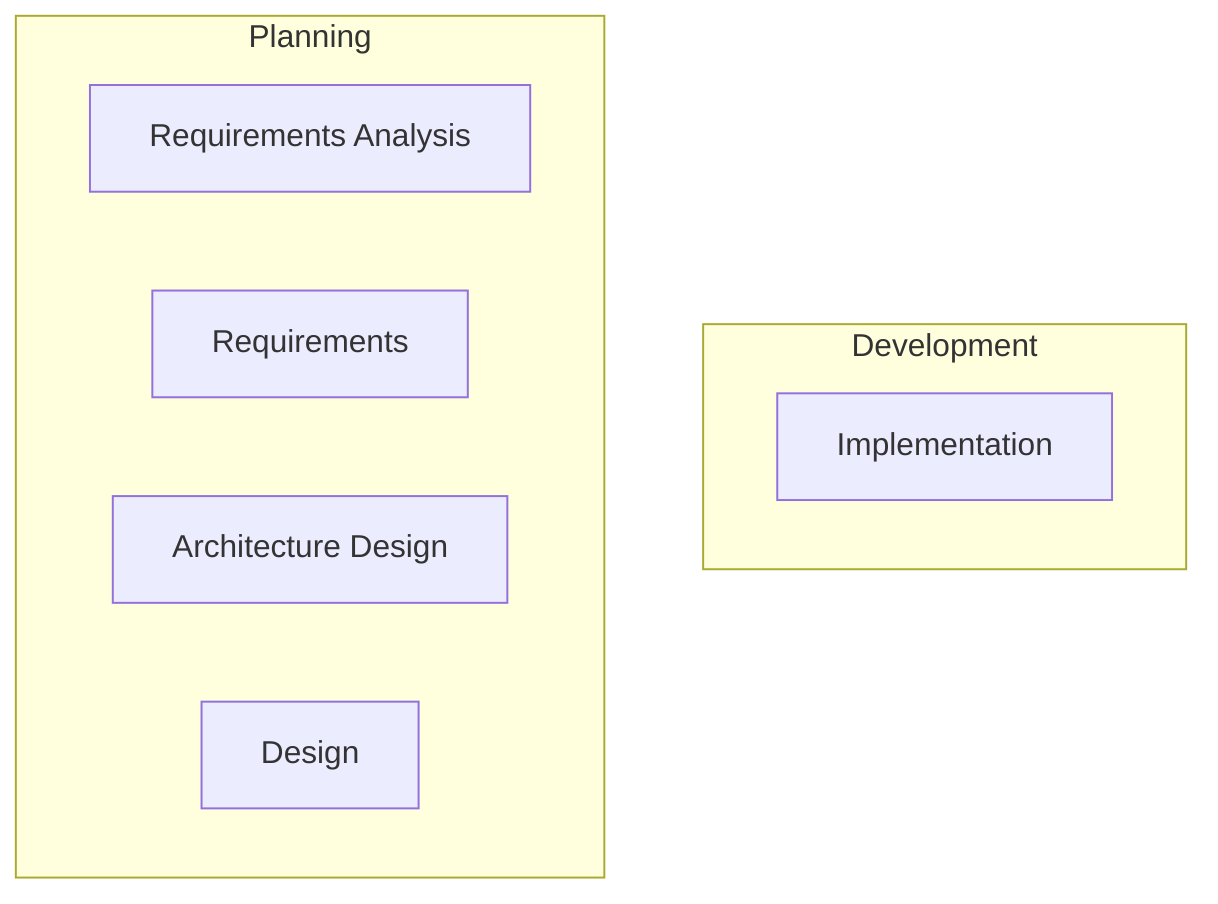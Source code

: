 flowchart TD
    A1[Requirements Analysis]
    A[Requirements]
    B1[Architecture Design]
    B[Design]
    C[Implementation]
    subgraph Development
        C
    end
    subgraph Planning
        A
        A1
        B
        B1
    end